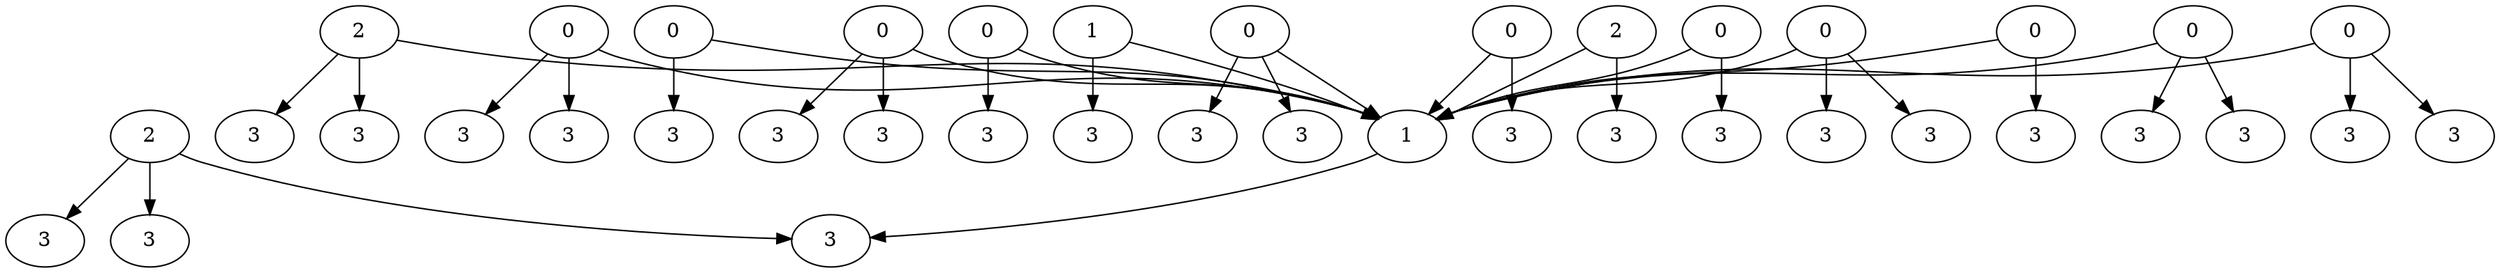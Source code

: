 /* Created by igraph 0.7.1 */
digraph {
  0 [
    label=2
    name=18798900033
    roles="[0]"
    times=1
  ];
  1 [
    label=3
    name=18286151922
    roles="[3]"
    times=1
  ];
  2 [
    label=3
    name=18285421342
    roles="[2]"
    times=1
  ];
  3 [
    label=3
    name=18798417059
    roles="[2]"
    times=1
  ];
  4 [
    label=3
    name=13900001008
    roles="[1]"
    times=2
  ];
  5 [
    label=3
    name=18908543707
    roles="[3]"
    times=1
  ];
  6 [
    label=2
    name=17785527581
    roles="[0]"
    times=1
  ];
  7 [
    label=3
    name=18508521202
    roles="[2]"
    times=1
  ];
  8 [
    label=3
    name=18770668230
    roles="[3]"
    times=1
  ];
  9 [
    label=0
    name=15974665517
    roles="[0]"
    times=1
  ];
  10 [
    label=3
    name=13329647090
    roles="[3]"
    times=1
  ];
  11 [
    label=3
    name=15085500079
    roles="[2]"
    times=1
  ];
  12 [
    label=3
    name=13984512394
    roles="[2]"
    times=1
  ];
  13 [
    label=0
    name=13897485782
    roles="[0]"
    times=1
  ];
  14 [
    label=3
    name=18285452781
    roles="[2]"
    times=1
  ];
  15 [
    label=3
    name=18685327313
    roles="[3]"
    times=1
  ];
  16 [
    label=0
    name=18084495491
    roles="[0]"
    times=1
  ];
  17 [
    label=3
    name=13638014245
    roles="[2]"
    times=1
  ];
  18 [
    label=0
    name=15985252019
    roles="[0]"
    times=1
  ];
  19 [
    label=3
    name=15285338130
    roles="[2]"
    times=1
  ];
  20 [
    label=3
    name=13508543647
    roles="[2]"
    times=1
  ];
  21 [
    label=1
    name=13000001008
    roles="[0, 1]"
    times=15
  ];
  22 [
    label=1
    name=15086162641
    roles="[0]"
    times=1
  ];
  23 [
    label=3
    name=18198698571
    roles="[3]"
    times=1
  ];
  24 [
    label=3
    name=15085142773
    roles="[2]"
    times=1
  ];
  25 [
    label=0
    name=15985423168
    roles="[0]"
    times=1
  ];
  26 [
    label=3
    name=13985759295
    roles="[2]"
    times=1
  ];
  27 [
    label=0
    name=15121368472
    roles="[0]"
    times=1
  ];
  28 [
    label=3
    name=18285454805
    roles="[2]"
    times=1
  ];
  29 [
    label=2
    name=13639223119
    roles="[0]"
    times=1
  ];
  30 [
    label=3
    name=13985268841
    roles="[3]"
    times=1
  ];
  31 [
    label=0
    name=18385622066
    roles="[0]"
    times=1
  ];
  32 [
    label=3
    name=13688546129
    roles="[3]"
    times=1
  ];
  33 [
    label=3
    name=18275034157
    roles="[2]"
    times=1
  ];
  34 [
    label=0
    name=13708501343
    roles="[0]"
    times=1
  ];
  35 [
    label=0
    name=18275597262
    roles="[0]"
    times=1
  ];
  36 [
    label=3
    name=13109795253
    roles="[2]"
    times=1
  ];
  37 [
    label=0
    name=18685073971
    roles="[0]"
    times=1
  ];
  38 [
    label=3
    name=18213746355
    roles="[2]"
    times=1
  ];
  39 [
    label=0
    name=18722844807
    roles="[0]"
    times=1
  ];

  0 -> 1 [
    weight=3
  ];
  0 -> 4 [
    weight=1
  ];
  0 -> 33 [
    weight=2
  ];
  6 -> 21 [
    weight=1
  ];
  6 -> 23 [
    weight=3
  ];
  6 -> 28 [
    weight=2
  ];
  9 -> 21 [
    weight=1
  ];
  9 -> 38 [
    weight=2
  ];
  13 -> 8 [
    weight=3
  ];
  13 -> 21 [
    weight=1
  ];
  13 -> 36 [
    weight=2
  ];
  16 -> 10 [
    weight=3
  ];
  16 -> 14 [
    weight=2
  ];
  16 -> 21 [
    weight=1
  ];
  18 -> 20 [
    weight=2
  ];
  18 -> 21 [
    weight=1
  ];
  21 -> 4 [
    weight=1
  ];
  22 -> 3 [
    weight=2
  ];
  22 -> 21 [
    weight=1
  ];
  25 -> 19 [
    weight=2
  ];
  25 -> 21 [
    weight=1
  ];
  25 -> 32 [
    weight=3
  ];
  27 -> 17 [
    weight=2
  ];
  27 -> 21 [
    weight=1
  ];
  29 -> 7 [
    weight=2
  ];
  29 -> 21 [
    weight=1
  ];
  31 -> 21 [
    weight=1
  ];
  31 -> 24 [
    weight=2
  ];
  34 -> 12 [
    weight=2
  ];
  34 -> 21 [
    weight=1
  ];
  34 -> 30 [
    weight=3
  ];
  35 -> 11 [
    weight=2
  ];
  35 -> 21 [
    weight=1
  ];
  37 -> 5 [
    weight=3
  ];
  37 -> 21 [
    weight=1
  ];
  37 -> 26 [
    weight=2
  ];
  39 -> 2 [
    weight=2
  ];
  39 -> 15 [
    weight=3
  ];
  39 -> 21 [
    weight=1
  ];
}
